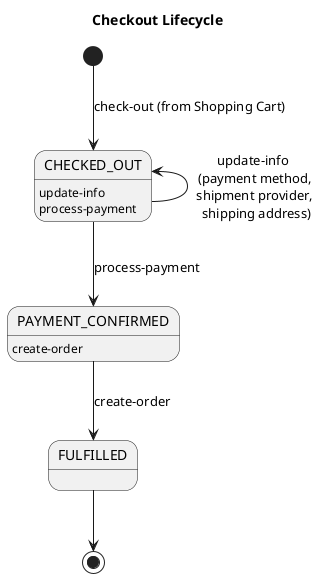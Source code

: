 @startuml Checkout Lifecycle

title Checkout Lifecycle
[*] --> CHECKED_OUT : check-out (from Shopping Cart)
CHECKED_OUT -down-> PAYMENT_CONFIRMED: process-payment
CHECKED_OUT -up-> CHECKED_OUT: update-info \n (payment method, \n shipment provider, \n shipping address)
PAYMENT_CONFIRMED -down-> FULFILLED: create-order
FULFILLED -down-> [*]

CHECKED_OUT: update-info
CHECKED_OUT: process-payment
PAYMENT_CONFIRMED: create-order

@enduml

